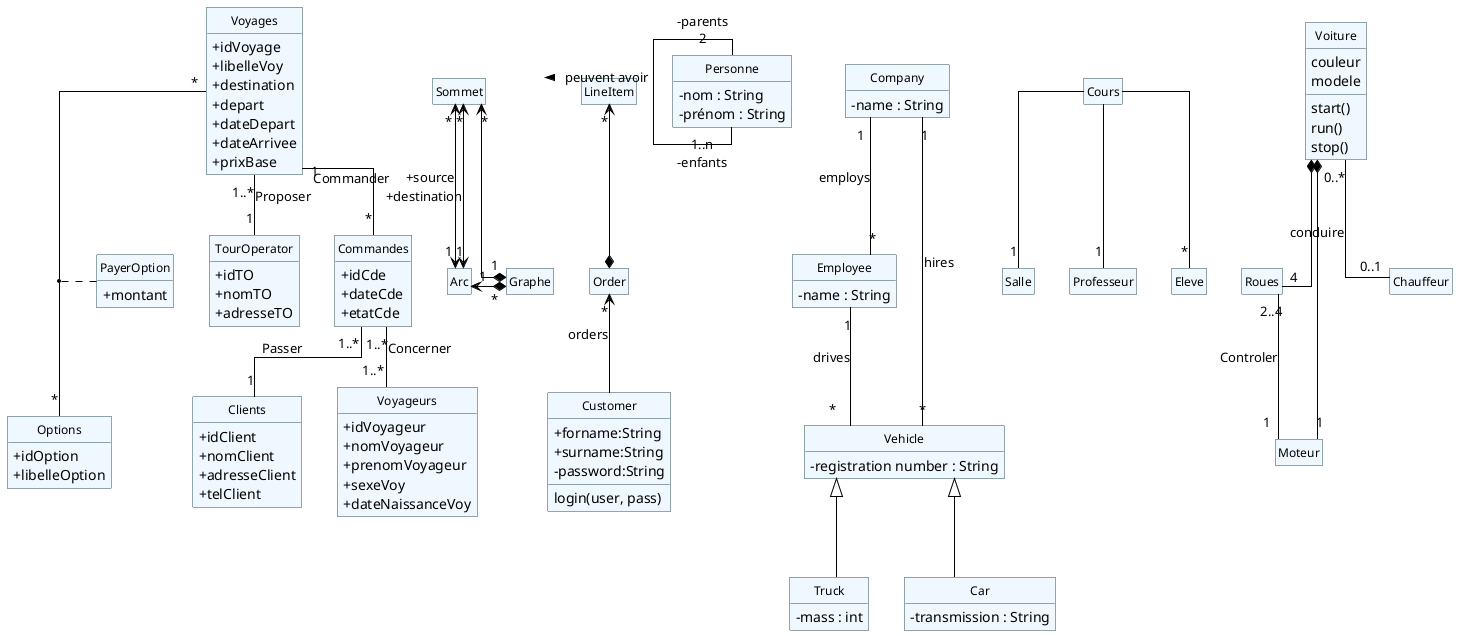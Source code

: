 @startuml test

hide circle
hide empty members
hide empty methods

skinparam classAttributeIconSize 0

skinparam roundcorner 1
skinparam linetype ortho

skinparam class {
	BackgroundColor AliceBlue
	BorderColor DarkSlateGray
	ArrowColor Black
	FontColor Black
	FontSize 12
	FontName Helvetica
}

skinparam arrow {
    MessageAlign center
}

'=== Diagramme 1 ==='
class Customer {
	+forname:String
	+surname:String
	-password:String
	{method} login(user, pass)
}

class Order{}
class LineItem{}

Order "*" <-- Customer : orders
LineItem "*" <--* Order

'=== Diagramme 2 ==='

class Personne{
	-nom : String
	- prénom : String
}

Personne "-parents\n2" -- "1..n\n-enfants" Personne : peuvent avoir >

'=== Diagramme 3 ==='

class Company{
	-name : String
}

class Employee{
	-name : String
}

class Vehicle{
	-registration number : String
}

class Truck{
	-mass : int
}

class Car{
	-transmission : String
}

Company "1" -- "*" Vehicle : hires
Company "1" -- "*" Employee : employs
Employee "1" -- "*" Vehicle : drives
Vehicle <|-- Truck
Vehicle <|-- Car

'=== Diagramme 4 ==='
class Salle{}
class Cours{}
class Professeur{}
class Eleve{}

Cours -- "1" Professeur
Cours -- "1" Salle
Cours -- "*" Eleve

'=== Diagramme 5 ==='
class TourOperator{
	+idTO
	+nomTO
	+adresseTO
}

class Voyages{
	+idVoyage
	+libelleVoy
	+destination
	+depart
	+dateDepart
	+dateArrivee
	+prixBase
}

class Options{
	+idOption
	+libelleOption
}

class Commandes{
	+idCde
	+dateCde
	+etatCde
}

class Clients{
	+idClient
	+nomClient
	+adresseClient
	+telClient
}

class Voyageurs{
	+idVoyageur
	+nomVoyageur
	+prenomVoyageur
	+sexeVoy
	+dateNaissanceVoy
}

class PayerOption{
	+montant
}

Voyages "1..*" -- "1" TourOperator : Proposer
Voyages"*" -- "*"Options
	(Voyages, Options) .. PayerOption
Voyages "1" -- "*" Commandes : Commander
Commandes "1..*" -- "1" Clients : Passer
Commandes "1..*" -- "1..*" Voyageurs : Concerner

'=== Diagramme 6 ==='
class Graphe{}
class Arc{}
class Sommet{}

Sommet "*" <-* "1" Graphe
Arc "1" <-* "*" Graphe

Sommet "*" <--> "1" Arc : +source
Sommet "*" <--> "1" Arc : +destination

'=== Diagramme 7 ==='
class Voiture{
	couleur
	modele
	{method} start()
	{method} run()
	{method} stop()
}

class Roues{}
class Moteur{}
class Chauffeur{}

Voiture *-- "4" Roues
Voiture *-- "1" Moteur
Roues "2..4" -- "1" Moteur : Controler
Voiture "0..*" -- "0..1" Chauffeur : conduire

@enduml
